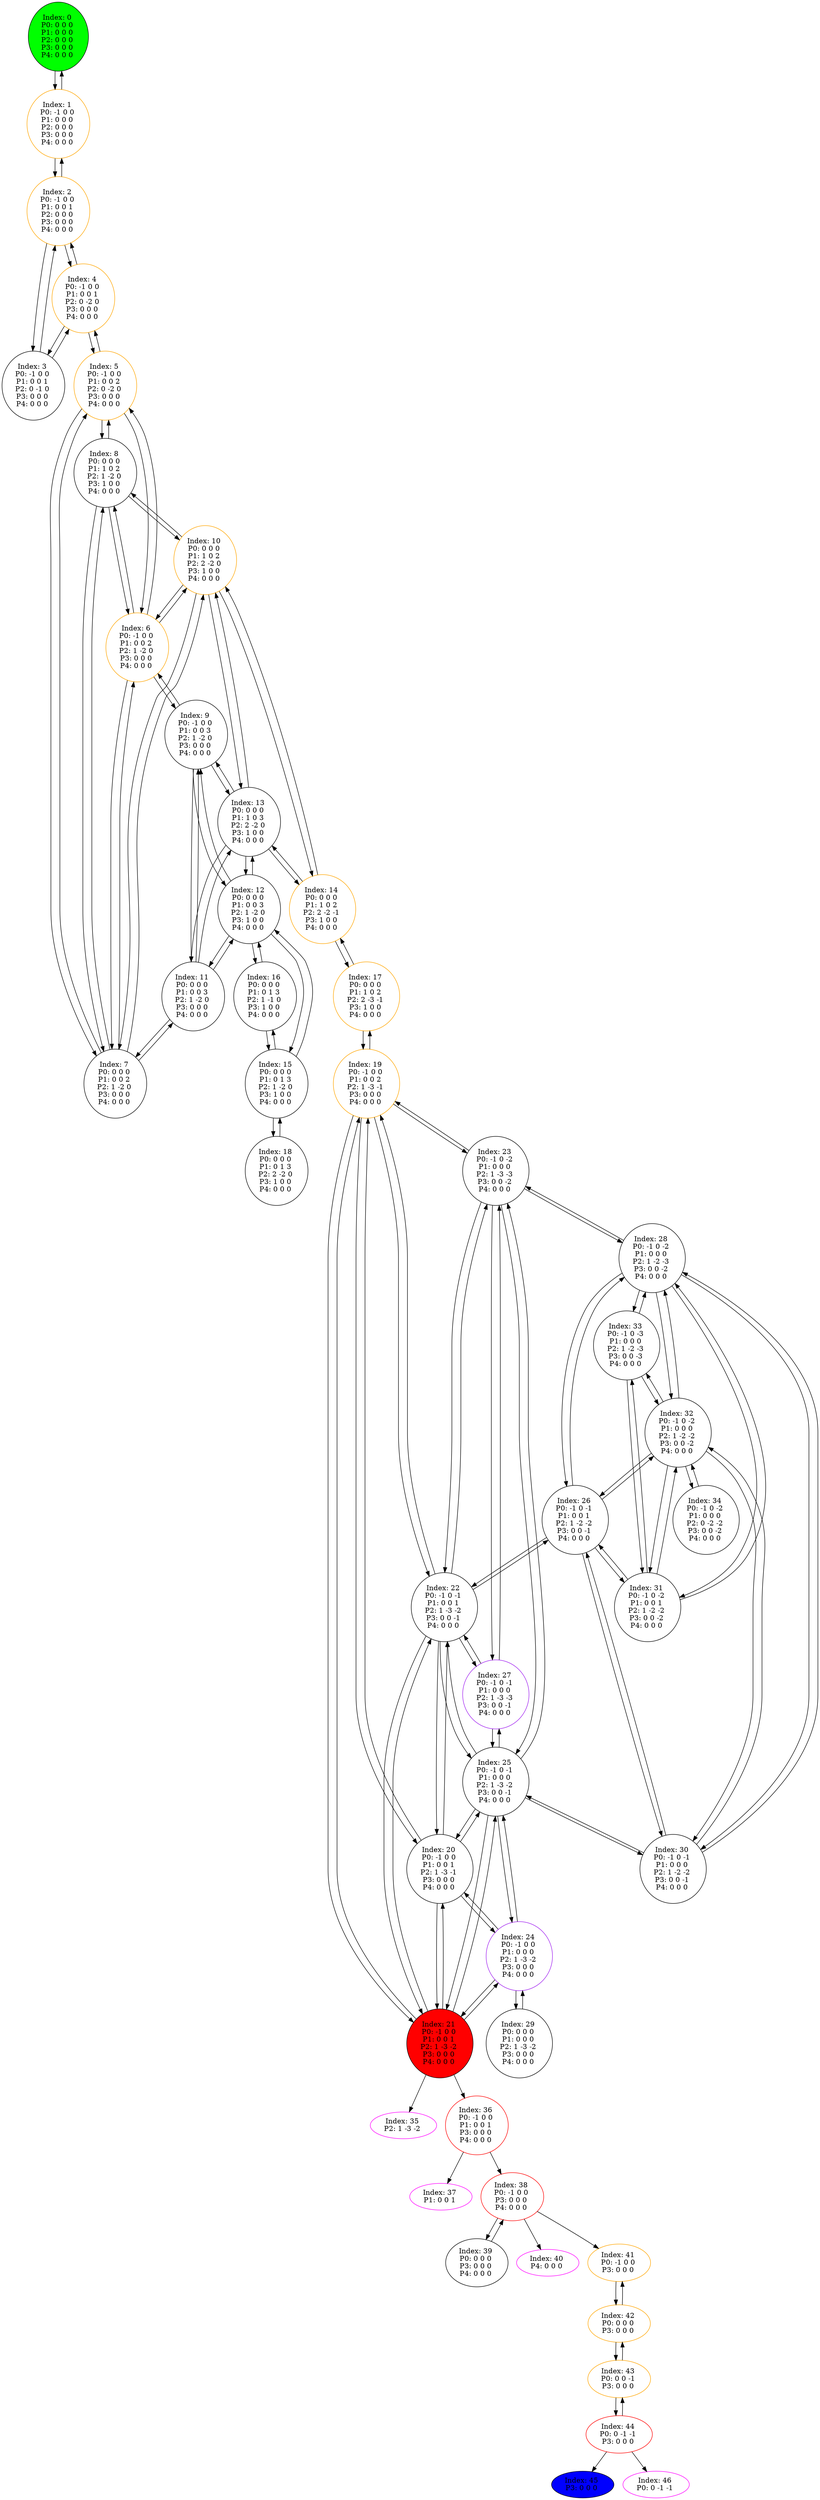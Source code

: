 digraph G {
color = "black"
0[label = "Index: 0 
P0: 0 0 0 
P1: 0 0 0 
P2: 0 0 0 
P3: 0 0 0 
P4: 0 0 0 
", style="filled", fillcolor = "green"]
1[label = "Index: 1 
P0: -1 0 0 
P1: 0 0 0 
P2: 0 0 0 
P3: 0 0 0 
P4: 0 0 0 
", color = "orange"]
2[label = "Index: 2 
P0: -1 0 0 
P1: 0 0 1 
P2: 0 0 0 
P3: 0 0 0 
P4: 0 0 0 
", color = "orange"]
3[label = "Index: 3 
P0: -1 0 0 
P1: 0 0 1 
P2: 0 -1 0 
P3: 0 0 0 
P4: 0 0 0 
"]
4[label = "Index: 4 
P0: -1 0 0 
P1: 0 0 1 
P2: 0 -2 0 
P3: 0 0 0 
P4: 0 0 0 
", color = "orange"]
5[label = "Index: 5 
P0: -1 0 0 
P1: 0 0 2 
P2: 0 -2 0 
P3: 0 0 0 
P4: 0 0 0 
", color = "orange"]
6[label = "Index: 6 
P0: -1 0 0 
P1: 0 0 2 
P2: 1 -2 0 
P3: 0 0 0 
P4: 0 0 0 
", color = "orange"]
7[label = "Index: 7 
P0: 0 0 0 
P1: 0 0 2 
P2: 1 -2 0 
P3: 0 0 0 
P4: 0 0 0 
"]
8[label = "Index: 8 
P0: 0 0 0 
P1: 1 0 2 
P2: 1 -2 0 
P3: 1 0 0 
P4: 0 0 0 
"]
9[label = "Index: 9 
P0: -1 0 0 
P1: 0 0 3 
P2: 1 -2 0 
P3: 0 0 0 
P4: 0 0 0 
"]
10[label = "Index: 10 
P0: 0 0 0 
P1: 1 0 2 
P2: 2 -2 0 
P3: 1 0 0 
P4: 0 0 0 
", color = "orange"]
11[label = "Index: 11 
P0: 0 0 0 
P1: 0 0 3 
P2: 1 -2 0 
P3: 0 0 0 
P4: 0 0 0 
"]
12[label = "Index: 12 
P0: 0 0 0 
P1: 0 0 3 
P2: 1 -2 0 
P3: 1 0 0 
P4: 0 0 0 
"]
13[label = "Index: 13 
P0: 0 0 0 
P1: 1 0 3 
P2: 2 -2 0 
P3: 1 0 0 
P4: 0 0 0 
"]
14[label = "Index: 14 
P0: 0 0 0 
P1: 1 0 2 
P2: 2 -2 -1 
P3: 1 0 0 
P4: 0 0 0 
", color = "orange"]
15[label = "Index: 15 
P0: 0 0 0 
P1: 0 1 3 
P2: 1 -2 0 
P3: 1 0 0 
P4: 0 0 0 
"]
16[label = "Index: 16 
P0: 0 0 0 
P1: 0 1 3 
P2: 1 -1 0 
P3: 1 0 0 
P4: 0 0 0 
"]
17[label = "Index: 17 
P0: 0 0 0 
P1: 1 0 2 
P2: 2 -3 -1 
P3: 1 0 0 
P4: 0 0 0 
", color = "orange"]
18[label = "Index: 18 
P0: 0 0 0 
P1: 0 1 3 
P2: 2 -2 0 
P3: 1 0 0 
P4: 0 0 0 
"]
19[label = "Index: 19 
P0: -1 0 0 
P1: 0 0 2 
P2: 1 -3 -1 
P3: 0 0 0 
P4: 0 0 0 
", color = "orange"]
20[label = "Index: 20 
P0: -1 0 0 
P1: 0 0 1 
P2: 1 -3 -1 
P3: 0 0 0 
P4: 0 0 0 
"]
21[label = "Index: 21 
P0: -1 0 0 
P1: 0 0 1 
P2: 1 -3 -2 
P3: 0 0 0 
P4: 0 0 0 
", style="filled", fillcolor = "red"]
22[label = "Index: 22 
P0: -1 0 -1 
P1: 0 0 1 
P2: 1 -3 -2 
P3: 0 0 -1 
P4: 0 0 0 
"]
23[label = "Index: 23 
P0: -1 0 -2 
P1: 0 0 0 
P2: 1 -3 -3 
P3: 0 0 -2 
P4: 0 0 0 
"]
24[label = "Index: 24 
P0: -1 0 0 
P1: 0 0 0 
P2: 1 -3 -2 
P3: 0 0 0 
P4: 0 0 0 
", color = "purple"]
25[label = "Index: 25 
P0: -1 0 -1 
P1: 0 0 0 
P2: 1 -3 -2 
P3: 0 0 -1 
P4: 0 0 0 
"]
26[label = "Index: 26 
P0: -1 0 -1 
P1: 0 0 1 
P2: 1 -2 -2 
P3: 0 0 -1 
P4: 0 0 0 
"]
27[label = "Index: 27 
P0: -1 0 -1 
P1: 0 0 0 
P2: 1 -3 -3 
P3: 0 0 -1 
P4: 0 0 0 
", color = "purple"]
28[label = "Index: 28 
P0: -1 0 -2 
P1: 0 0 0 
P2: 1 -2 -3 
P3: 0 0 -2 
P4: 0 0 0 
"]
29[label = "Index: 29 
P0: 0 0 0 
P1: 0 0 0 
P2: 1 -3 -2 
P3: 0 0 0 
P4: 0 0 0 
"]
30[label = "Index: 30 
P0: -1 0 -1 
P1: 0 0 0 
P2: 1 -2 -2 
P3: 0 0 -1 
P4: 0 0 0 
"]
31[label = "Index: 31 
P0: -1 0 -2 
P1: 0 0 1 
P2: 1 -2 -2 
P3: 0 0 -2 
P4: 0 0 0 
"]
32[label = "Index: 32 
P0: -1 0 -2 
P1: 0 0 0 
P2: 1 -2 -2 
P3: 0 0 -2 
P4: 0 0 0 
"]
33[label = "Index: 33 
P0: -1 0 -3 
P1: 0 0 0 
P2: 1 -2 -3 
P3: 0 0 -3 
P4: 0 0 0 
"]
34[label = "Index: 34 
P0: -1 0 -2 
P1: 0 0 0 
P2: 0 -2 -2 
P3: 0 0 -2 
P4: 0 0 0 
"]
35[label = "Index: 35 
P2: 1 -3 -2 
", color = "fuchsia"]
36[label = "Index: 36 
P0: -1 0 0 
P1: 0 0 1 
P3: 0 0 0 
P4: 0 0 0 
", color = "red"]
37[label = "Index: 37 
P1: 0 0 1 
", color = "fuchsia"]
38[label = "Index: 38 
P0: -1 0 0 
P3: 0 0 0 
P4: 0 0 0 
", color = "red"]
39[label = "Index: 39 
P0: 0 0 0 
P3: 0 0 0 
P4: 0 0 0 
"]
40[label = "Index: 40 
P4: 0 0 0 
", color = "fuchsia"]
41[label = "Index: 41 
P0: -1 0 0 
P3: 0 0 0 
", color = "orange"]
42[label = "Index: 42 
P0: 0 0 0 
P3: 0 0 0 
", color = "orange"]
43[label = "Index: 43 
P0: 0 0 -1 
P3: 0 0 0 
", color = "orange"]
44[label = "Index: 44 
P0: 0 -1 -1 
P3: 0 0 0 
", color = "red"]
45[label = "Index: 45 
P3: 0 0 0 
", style="filled", fillcolor = "blue"]
46[label = "Index: 46 
P0: 0 -1 -1 
", color = "fuchsia"]
0 -> 1

1 -> 0
1 -> 2

2 -> 1
2 -> 3
2 -> 4

3 -> 2
3 -> 4

4 -> 2
4 -> 3
4 -> 5

5 -> 4
5 -> 6
5 -> 7
5 -> 8

6 -> 5
6 -> 7
6 -> 9
6 -> 8
6 -> 10

7 -> 5
7 -> 6
7 -> 11
7 -> 8
7 -> 10

8 -> 5
8 -> 6
8 -> 7
8 -> 10

9 -> 6
9 -> 11
9 -> 12
9 -> 13

10 -> 6
10 -> 7
10 -> 8
10 -> 13
10 -> 14

11 -> 7
11 -> 9
11 -> 12
11 -> 13

12 -> 9
12 -> 11
12 -> 15
12 -> 13
12 -> 16

13 -> 9
13 -> 10
13 -> 11
13 -> 12
13 -> 14

14 -> 10
14 -> 13
14 -> 17

15 -> 12
15 -> 18
15 -> 16

16 -> 12
16 -> 15

17 -> 14
17 -> 19

18 -> 15

19 -> 17
19 -> 20
19 -> 21
19 -> 22
19 -> 23

20 -> 19
20 -> 21
20 -> 24
20 -> 22
20 -> 25

21 -> 19
21 -> 20
21 -> 24
21 -> 22
21 -> 25
21 -> 36
21 -> 35

22 -> 19
22 -> 20
22 -> 25
22 -> 26
22 -> 27
22 -> 21
22 -> 23

23 -> 19
23 -> 22
23 -> 28
23 -> 27
23 -> 25

24 -> 20
24 -> 21
24 -> 29
24 -> 25

25 -> 20
25 -> 22
25 -> 23
25 -> 30
25 -> 27
25 -> 24
25 -> 21

26 -> 22
26 -> 30
26 -> 31
26 -> 32
26 -> 28

27 -> 22
27 -> 23
27 -> 25

28 -> 23
28 -> 26
28 -> 32
28 -> 31
28 -> 33
28 -> 30

29 -> 24

30 -> 25
30 -> 26
30 -> 28
30 -> 32

31 -> 26
31 -> 28
31 -> 32
31 -> 33

32 -> 26
32 -> 28
32 -> 30
32 -> 31
32 -> 34
32 -> 33

33 -> 28
33 -> 31
33 -> 32

34 -> 32

36 -> 38
36 -> 37

38 -> 39
38 -> 40
38 -> 41

39 -> 38

41 -> 42

42 -> 41
42 -> 43

43 -> 42
43 -> 44

44 -> 43
44 -> 45
44 -> 46

}
